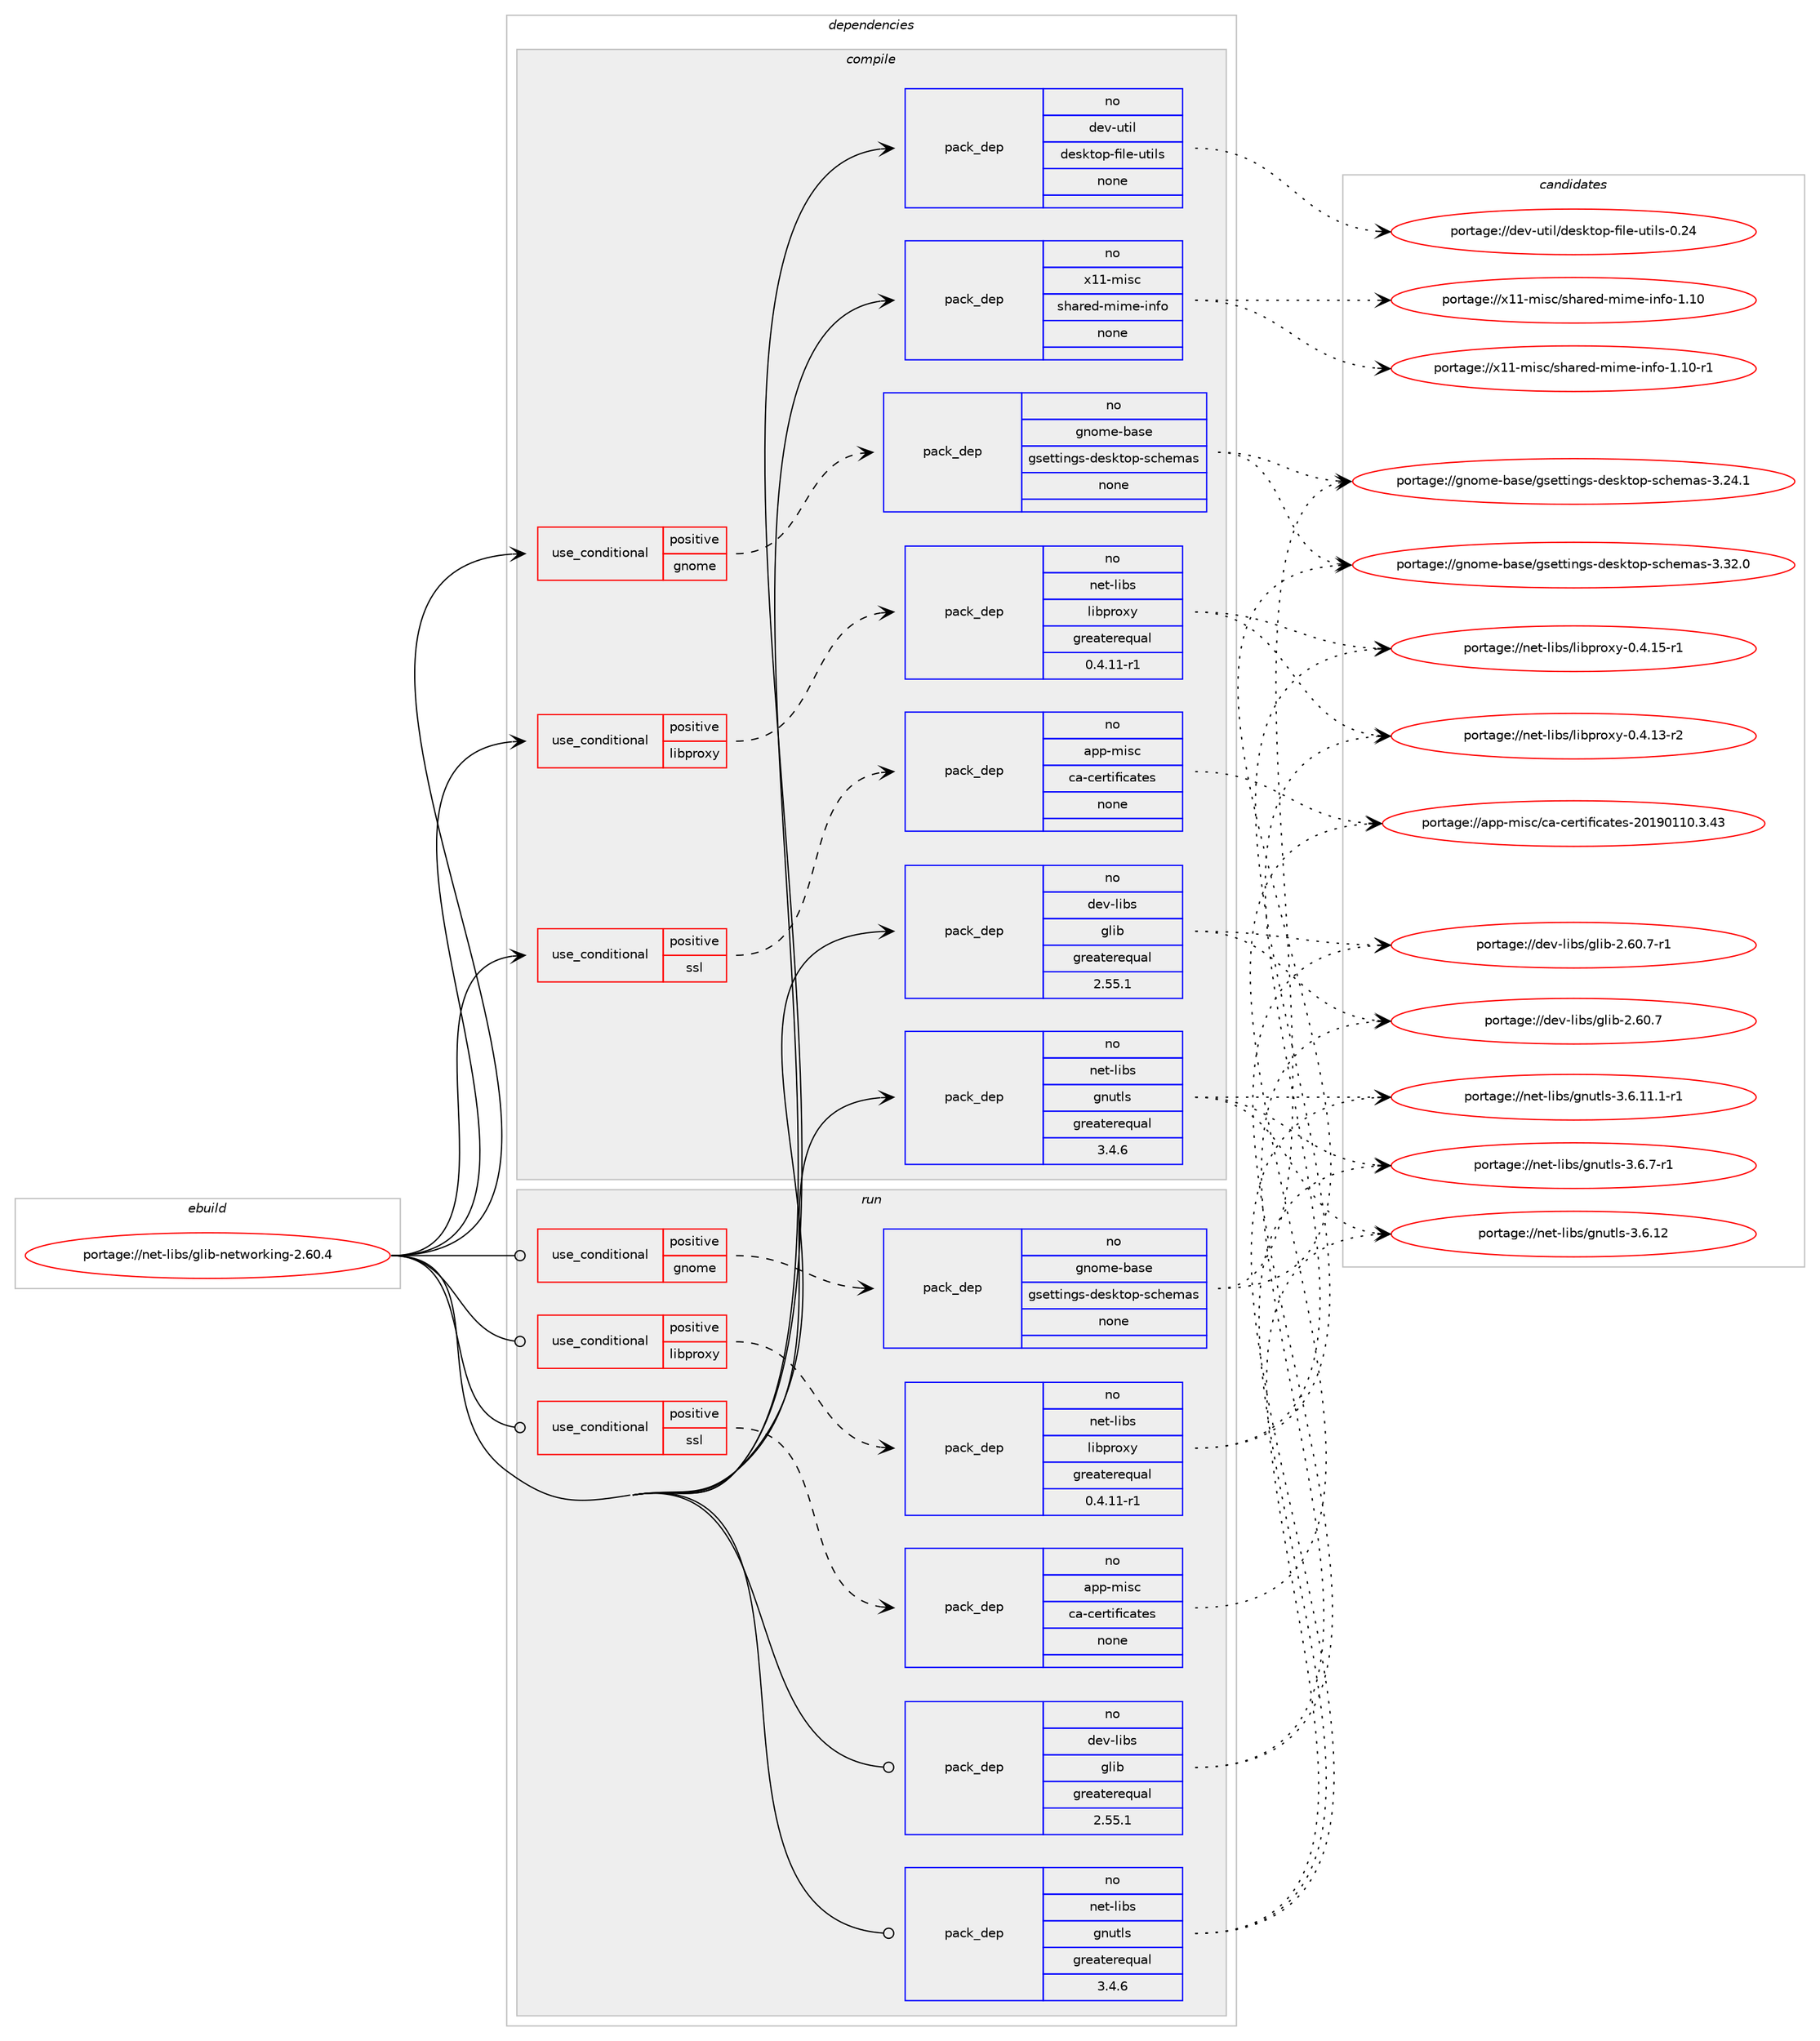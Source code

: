 digraph prolog {

# *************
# Graph options
# *************

newrank=true;
concentrate=true;
compound=true;
graph [rankdir=LR,fontname=Helvetica,fontsize=10,ranksep=1.5];#, ranksep=2.5, nodesep=0.2];
edge  [arrowhead=vee];
node  [fontname=Helvetica,fontsize=10];

# **********
# The ebuild
# **********

subgraph cluster_leftcol {
color=gray;
rank=same;
label=<<i>ebuild</i>>;
id [label="portage://net-libs/glib-networking-2.60.4", color=red, width=4, href="../net-libs/glib-networking-2.60.4.svg"];
}

# ****************
# The dependencies
# ****************

subgraph cluster_midcol {
color=gray;
label=<<i>dependencies</i>>;
subgraph cluster_compile {
fillcolor="#eeeeee";
style=filled;
label=<<i>compile</i>>;
subgraph cond30387 {
dependency140928 [label=<<TABLE BORDER="0" CELLBORDER="1" CELLSPACING="0" CELLPADDING="4"><TR><TD ROWSPAN="3" CELLPADDING="10">use_conditional</TD></TR><TR><TD>positive</TD></TR><TR><TD>gnome</TD></TR></TABLE>>, shape=none, color=red];
subgraph pack108208 {
dependency140929 [label=<<TABLE BORDER="0" CELLBORDER="1" CELLSPACING="0" CELLPADDING="4" WIDTH="220"><TR><TD ROWSPAN="6" CELLPADDING="30">pack_dep</TD></TR><TR><TD WIDTH="110">no</TD></TR><TR><TD>gnome-base</TD></TR><TR><TD>gsettings-desktop-schemas</TD></TR><TR><TD>none</TD></TR><TR><TD></TD></TR></TABLE>>, shape=none, color=blue];
}
dependency140928:e -> dependency140929:w [weight=20,style="dashed",arrowhead="vee"];
}
id:e -> dependency140928:w [weight=20,style="solid",arrowhead="vee"];
subgraph cond30388 {
dependency140930 [label=<<TABLE BORDER="0" CELLBORDER="1" CELLSPACING="0" CELLPADDING="4"><TR><TD ROWSPAN="3" CELLPADDING="10">use_conditional</TD></TR><TR><TD>positive</TD></TR><TR><TD>libproxy</TD></TR></TABLE>>, shape=none, color=red];
subgraph pack108209 {
dependency140931 [label=<<TABLE BORDER="0" CELLBORDER="1" CELLSPACING="0" CELLPADDING="4" WIDTH="220"><TR><TD ROWSPAN="6" CELLPADDING="30">pack_dep</TD></TR><TR><TD WIDTH="110">no</TD></TR><TR><TD>net-libs</TD></TR><TR><TD>libproxy</TD></TR><TR><TD>greaterequal</TD></TR><TR><TD>0.4.11-r1</TD></TR></TABLE>>, shape=none, color=blue];
}
dependency140930:e -> dependency140931:w [weight=20,style="dashed",arrowhead="vee"];
}
id:e -> dependency140930:w [weight=20,style="solid",arrowhead="vee"];
subgraph cond30389 {
dependency140932 [label=<<TABLE BORDER="0" CELLBORDER="1" CELLSPACING="0" CELLPADDING="4"><TR><TD ROWSPAN="3" CELLPADDING="10">use_conditional</TD></TR><TR><TD>positive</TD></TR><TR><TD>ssl</TD></TR></TABLE>>, shape=none, color=red];
subgraph pack108210 {
dependency140933 [label=<<TABLE BORDER="0" CELLBORDER="1" CELLSPACING="0" CELLPADDING="4" WIDTH="220"><TR><TD ROWSPAN="6" CELLPADDING="30">pack_dep</TD></TR><TR><TD WIDTH="110">no</TD></TR><TR><TD>app-misc</TD></TR><TR><TD>ca-certificates</TD></TR><TR><TD>none</TD></TR><TR><TD></TD></TR></TABLE>>, shape=none, color=blue];
}
dependency140932:e -> dependency140933:w [weight=20,style="dashed",arrowhead="vee"];
}
id:e -> dependency140932:w [weight=20,style="solid",arrowhead="vee"];
subgraph pack108211 {
dependency140934 [label=<<TABLE BORDER="0" CELLBORDER="1" CELLSPACING="0" CELLPADDING="4" WIDTH="220"><TR><TD ROWSPAN="6" CELLPADDING="30">pack_dep</TD></TR><TR><TD WIDTH="110">no</TD></TR><TR><TD>dev-libs</TD></TR><TR><TD>glib</TD></TR><TR><TD>greaterequal</TD></TR><TR><TD>2.55.1</TD></TR></TABLE>>, shape=none, color=blue];
}
id:e -> dependency140934:w [weight=20,style="solid",arrowhead="vee"];
subgraph pack108212 {
dependency140935 [label=<<TABLE BORDER="0" CELLBORDER="1" CELLSPACING="0" CELLPADDING="4" WIDTH="220"><TR><TD ROWSPAN="6" CELLPADDING="30">pack_dep</TD></TR><TR><TD WIDTH="110">no</TD></TR><TR><TD>dev-util</TD></TR><TR><TD>desktop-file-utils</TD></TR><TR><TD>none</TD></TR><TR><TD></TD></TR></TABLE>>, shape=none, color=blue];
}
id:e -> dependency140935:w [weight=20,style="solid",arrowhead="vee"];
subgraph pack108213 {
dependency140936 [label=<<TABLE BORDER="0" CELLBORDER="1" CELLSPACING="0" CELLPADDING="4" WIDTH="220"><TR><TD ROWSPAN="6" CELLPADDING="30">pack_dep</TD></TR><TR><TD WIDTH="110">no</TD></TR><TR><TD>net-libs</TD></TR><TR><TD>gnutls</TD></TR><TR><TD>greaterequal</TD></TR><TR><TD>3.4.6</TD></TR></TABLE>>, shape=none, color=blue];
}
id:e -> dependency140936:w [weight=20,style="solid",arrowhead="vee"];
subgraph pack108214 {
dependency140937 [label=<<TABLE BORDER="0" CELLBORDER="1" CELLSPACING="0" CELLPADDING="4" WIDTH="220"><TR><TD ROWSPAN="6" CELLPADDING="30">pack_dep</TD></TR><TR><TD WIDTH="110">no</TD></TR><TR><TD>x11-misc</TD></TR><TR><TD>shared-mime-info</TD></TR><TR><TD>none</TD></TR><TR><TD></TD></TR></TABLE>>, shape=none, color=blue];
}
id:e -> dependency140937:w [weight=20,style="solid",arrowhead="vee"];
}
subgraph cluster_compileandrun {
fillcolor="#eeeeee";
style=filled;
label=<<i>compile and run</i>>;
}
subgraph cluster_run {
fillcolor="#eeeeee";
style=filled;
label=<<i>run</i>>;
subgraph cond30390 {
dependency140938 [label=<<TABLE BORDER="0" CELLBORDER="1" CELLSPACING="0" CELLPADDING="4"><TR><TD ROWSPAN="3" CELLPADDING="10">use_conditional</TD></TR><TR><TD>positive</TD></TR><TR><TD>gnome</TD></TR></TABLE>>, shape=none, color=red];
subgraph pack108215 {
dependency140939 [label=<<TABLE BORDER="0" CELLBORDER="1" CELLSPACING="0" CELLPADDING="4" WIDTH="220"><TR><TD ROWSPAN="6" CELLPADDING="30">pack_dep</TD></TR><TR><TD WIDTH="110">no</TD></TR><TR><TD>gnome-base</TD></TR><TR><TD>gsettings-desktop-schemas</TD></TR><TR><TD>none</TD></TR><TR><TD></TD></TR></TABLE>>, shape=none, color=blue];
}
dependency140938:e -> dependency140939:w [weight=20,style="dashed",arrowhead="vee"];
}
id:e -> dependency140938:w [weight=20,style="solid",arrowhead="odot"];
subgraph cond30391 {
dependency140940 [label=<<TABLE BORDER="0" CELLBORDER="1" CELLSPACING="0" CELLPADDING="4"><TR><TD ROWSPAN="3" CELLPADDING="10">use_conditional</TD></TR><TR><TD>positive</TD></TR><TR><TD>libproxy</TD></TR></TABLE>>, shape=none, color=red];
subgraph pack108216 {
dependency140941 [label=<<TABLE BORDER="0" CELLBORDER="1" CELLSPACING="0" CELLPADDING="4" WIDTH="220"><TR><TD ROWSPAN="6" CELLPADDING="30">pack_dep</TD></TR><TR><TD WIDTH="110">no</TD></TR><TR><TD>net-libs</TD></TR><TR><TD>libproxy</TD></TR><TR><TD>greaterequal</TD></TR><TR><TD>0.4.11-r1</TD></TR></TABLE>>, shape=none, color=blue];
}
dependency140940:e -> dependency140941:w [weight=20,style="dashed",arrowhead="vee"];
}
id:e -> dependency140940:w [weight=20,style="solid",arrowhead="odot"];
subgraph cond30392 {
dependency140942 [label=<<TABLE BORDER="0" CELLBORDER="1" CELLSPACING="0" CELLPADDING="4"><TR><TD ROWSPAN="3" CELLPADDING="10">use_conditional</TD></TR><TR><TD>positive</TD></TR><TR><TD>ssl</TD></TR></TABLE>>, shape=none, color=red];
subgraph pack108217 {
dependency140943 [label=<<TABLE BORDER="0" CELLBORDER="1" CELLSPACING="0" CELLPADDING="4" WIDTH="220"><TR><TD ROWSPAN="6" CELLPADDING="30">pack_dep</TD></TR><TR><TD WIDTH="110">no</TD></TR><TR><TD>app-misc</TD></TR><TR><TD>ca-certificates</TD></TR><TR><TD>none</TD></TR><TR><TD></TD></TR></TABLE>>, shape=none, color=blue];
}
dependency140942:e -> dependency140943:w [weight=20,style="dashed",arrowhead="vee"];
}
id:e -> dependency140942:w [weight=20,style="solid",arrowhead="odot"];
subgraph pack108218 {
dependency140944 [label=<<TABLE BORDER="0" CELLBORDER="1" CELLSPACING="0" CELLPADDING="4" WIDTH="220"><TR><TD ROWSPAN="6" CELLPADDING="30">pack_dep</TD></TR><TR><TD WIDTH="110">no</TD></TR><TR><TD>dev-libs</TD></TR><TR><TD>glib</TD></TR><TR><TD>greaterequal</TD></TR><TR><TD>2.55.1</TD></TR></TABLE>>, shape=none, color=blue];
}
id:e -> dependency140944:w [weight=20,style="solid",arrowhead="odot"];
subgraph pack108219 {
dependency140945 [label=<<TABLE BORDER="0" CELLBORDER="1" CELLSPACING="0" CELLPADDING="4" WIDTH="220"><TR><TD ROWSPAN="6" CELLPADDING="30">pack_dep</TD></TR><TR><TD WIDTH="110">no</TD></TR><TR><TD>net-libs</TD></TR><TR><TD>gnutls</TD></TR><TR><TD>greaterequal</TD></TR><TR><TD>3.4.6</TD></TR></TABLE>>, shape=none, color=blue];
}
id:e -> dependency140945:w [weight=20,style="solid",arrowhead="odot"];
}
}

# **************
# The candidates
# **************

subgraph cluster_choices {
rank=same;
color=gray;
label=<<i>candidates</i>>;

subgraph choice108208 {
color=black;
nodesep=1;
choice103110111109101459897115101471031151011161161051101031154510010111510711611111245115991041011099711545514651504648 [label="portage://gnome-base/gsettings-desktop-schemas-3.32.0", color=red, width=4,href="../gnome-base/gsettings-desktop-schemas-3.32.0.svg"];
choice103110111109101459897115101471031151011161161051101031154510010111510711611111245115991041011099711545514650524649 [label="portage://gnome-base/gsettings-desktop-schemas-3.24.1", color=red, width=4,href="../gnome-base/gsettings-desktop-schemas-3.24.1.svg"];
dependency140929:e -> choice103110111109101459897115101471031151011161161051101031154510010111510711611111245115991041011099711545514651504648:w [style=dotted,weight="100"];
dependency140929:e -> choice103110111109101459897115101471031151011161161051101031154510010111510711611111245115991041011099711545514650524649:w [style=dotted,weight="100"];
}
subgraph choice108209 {
color=black;
nodesep=1;
choice11010111645108105981154710810598112114111120121454846524649534511449 [label="portage://net-libs/libproxy-0.4.15-r1", color=red, width=4,href="../net-libs/libproxy-0.4.15-r1.svg"];
choice11010111645108105981154710810598112114111120121454846524649514511450 [label="portage://net-libs/libproxy-0.4.13-r2", color=red, width=4,href="../net-libs/libproxy-0.4.13-r2.svg"];
dependency140931:e -> choice11010111645108105981154710810598112114111120121454846524649534511449:w [style=dotted,weight="100"];
dependency140931:e -> choice11010111645108105981154710810598112114111120121454846524649514511450:w [style=dotted,weight="100"];
}
subgraph choice108210 {
color=black;
nodesep=1;
choice971121124510910511599479997459910111411610510210599971161011154550484957484949484651465251 [label="portage://app-misc/ca-certificates-20190110.3.43", color=red, width=4,href="../app-misc/ca-certificates-20190110.3.43.svg"];
dependency140933:e -> choice971121124510910511599479997459910111411610510210599971161011154550484957484949484651465251:w [style=dotted,weight="100"];
}
subgraph choice108211 {
color=black;
nodesep=1;
choice10010111845108105981154710310810598455046544846554511449 [label="portage://dev-libs/glib-2.60.7-r1", color=red, width=4,href="../dev-libs/glib-2.60.7-r1.svg"];
choice1001011184510810598115471031081059845504654484655 [label="portage://dev-libs/glib-2.60.7", color=red, width=4,href="../dev-libs/glib-2.60.7.svg"];
dependency140934:e -> choice10010111845108105981154710310810598455046544846554511449:w [style=dotted,weight="100"];
dependency140934:e -> choice1001011184510810598115471031081059845504654484655:w [style=dotted,weight="100"];
}
subgraph choice108212 {
color=black;
nodesep=1;
choice100101118451171161051084710010111510711611111245102105108101451171161051081154548465052 [label="portage://dev-util/desktop-file-utils-0.24", color=red, width=4,href="../dev-util/desktop-file-utils-0.24.svg"];
dependency140935:e -> choice100101118451171161051084710010111510711611111245102105108101451171161051081154548465052:w [style=dotted,weight="100"];
}
subgraph choice108213 {
color=black;
nodesep=1;
choice1101011164510810598115471031101171161081154551465446554511449 [label="portage://net-libs/gnutls-3.6.7-r1", color=red, width=4,href="../net-libs/gnutls-3.6.7-r1.svg"];
choice11010111645108105981154710311011711610811545514654464950 [label="portage://net-libs/gnutls-3.6.12", color=red, width=4,href="../net-libs/gnutls-3.6.12.svg"];
choice1101011164510810598115471031101171161081154551465446494946494511449 [label="portage://net-libs/gnutls-3.6.11.1-r1", color=red, width=4,href="../net-libs/gnutls-3.6.11.1-r1.svg"];
dependency140936:e -> choice1101011164510810598115471031101171161081154551465446554511449:w [style=dotted,weight="100"];
dependency140936:e -> choice11010111645108105981154710311011711610811545514654464950:w [style=dotted,weight="100"];
dependency140936:e -> choice1101011164510810598115471031101171161081154551465446494946494511449:w [style=dotted,weight="100"];
}
subgraph choice108214 {
color=black;
nodesep=1;
choice120494945109105115994711510497114101100451091051091014510511010211145494649484511449 [label="portage://x11-misc/shared-mime-info-1.10-r1", color=red, width=4,href="../x11-misc/shared-mime-info-1.10-r1.svg"];
choice12049494510910511599471151049711410110045109105109101451051101021114549464948 [label="portage://x11-misc/shared-mime-info-1.10", color=red, width=4,href="../x11-misc/shared-mime-info-1.10.svg"];
dependency140937:e -> choice120494945109105115994711510497114101100451091051091014510511010211145494649484511449:w [style=dotted,weight="100"];
dependency140937:e -> choice12049494510910511599471151049711410110045109105109101451051101021114549464948:w [style=dotted,weight="100"];
}
subgraph choice108215 {
color=black;
nodesep=1;
choice103110111109101459897115101471031151011161161051101031154510010111510711611111245115991041011099711545514651504648 [label="portage://gnome-base/gsettings-desktop-schemas-3.32.0", color=red, width=4,href="../gnome-base/gsettings-desktop-schemas-3.32.0.svg"];
choice103110111109101459897115101471031151011161161051101031154510010111510711611111245115991041011099711545514650524649 [label="portage://gnome-base/gsettings-desktop-schemas-3.24.1", color=red, width=4,href="../gnome-base/gsettings-desktop-schemas-3.24.1.svg"];
dependency140939:e -> choice103110111109101459897115101471031151011161161051101031154510010111510711611111245115991041011099711545514651504648:w [style=dotted,weight="100"];
dependency140939:e -> choice103110111109101459897115101471031151011161161051101031154510010111510711611111245115991041011099711545514650524649:w [style=dotted,weight="100"];
}
subgraph choice108216 {
color=black;
nodesep=1;
choice11010111645108105981154710810598112114111120121454846524649534511449 [label="portage://net-libs/libproxy-0.4.15-r1", color=red, width=4,href="../net-libs/libproxy-0.4.15-r1.svg"];
choice11010111645108105981154710810598112114111120121454846524649514511450 [label="portage://net-libs/libproxy-0.4.13-r2", color=red, width=4,href="../net-libs/libproxy-0.4.13-r2.svg"];
dependency140941:e -> choice11010111645108105981154710810598112114111120121454846524649534511449:w [style=dotted,weight="100"];
dependency140941:e -> choice11010111645108105981154710810598112114111120121454846524649514511450:w [style=dotted,weight="100"];
}
subgraph choice108217 {
color=black;
nodesep=1;
choice971121124510910511599479997459910111411610510210599971161011154550484957484949484651465251 [label="portage://app-misc/ca-certificates-20190110.3.43", color=red, width=4,href="../app-misc/ca-certificates-20190110.3.43.svg"];
dependency140943:e -> choice971121124510910511599479997459910111411610510210599971161011154550484957484949484651465251:w [style=dotted,weight="100"];
}
subgraph choice108218 {
color=black;
nodesep=1;
choice10010111845108105981154710310810598455046544846554511449 [label="portage://dev-libs/glib-2.60.7-r1", color=red, width=4,href="../dev-libs/glib-2.60.7-r1.svg"];
choice1001011184510810598115471031081059845504654484655 [label="portage://dev-libs/glib-2.60.7", color=red, width=4,href="../dev-libs/glib-2.60.7.svg"];
dependency140944:e -> choice10010111845108105981154710310810598455046544846554511449:w [style=dotted,weight="100"];
dependency140944:e -> choice1001011184510810598115471031081059845504654484655:w [style=dotted,weight="100"];
}
subgraph choice108219 {
color=black;
nodesep=1;
choice1101011164510810598115471031101171161081154551465446554511449 [label="portage://net-libs/gnutls-3.6.7-r1", color=red, width=4,href="../net-libs/gnutls-3.6.7-r1.svg"];
choice11010111645108105981154710311011711610811545514654464950 [label="portage://net-libs/gnutls-3.6.12", color=red, width=4,href="../net-libs/gnutls-3.6.12.svg"];
choice1101011164510810598115471031101171161081154551465446494946494511449 [label="portage://net-libs/gnutls-3.6.11.1-r1", color=red, width=4,href="../net-libs/gnutls-3.6.11.1-r1.svg"];
dependency140945:e -> choice1101011164510810598115471031101171161081154551465446554511449:w [style=dotted,weight="100"];
dependency140945:e -> choice11010111645108105981154710311011711610811545514654464950:w [style=dotted,weight="100"];
dependency140945:e -> choice1101011164510810598115471031101171161081154551465446494946494511449:w [style=dotted,weight="100"];
}
}

}
